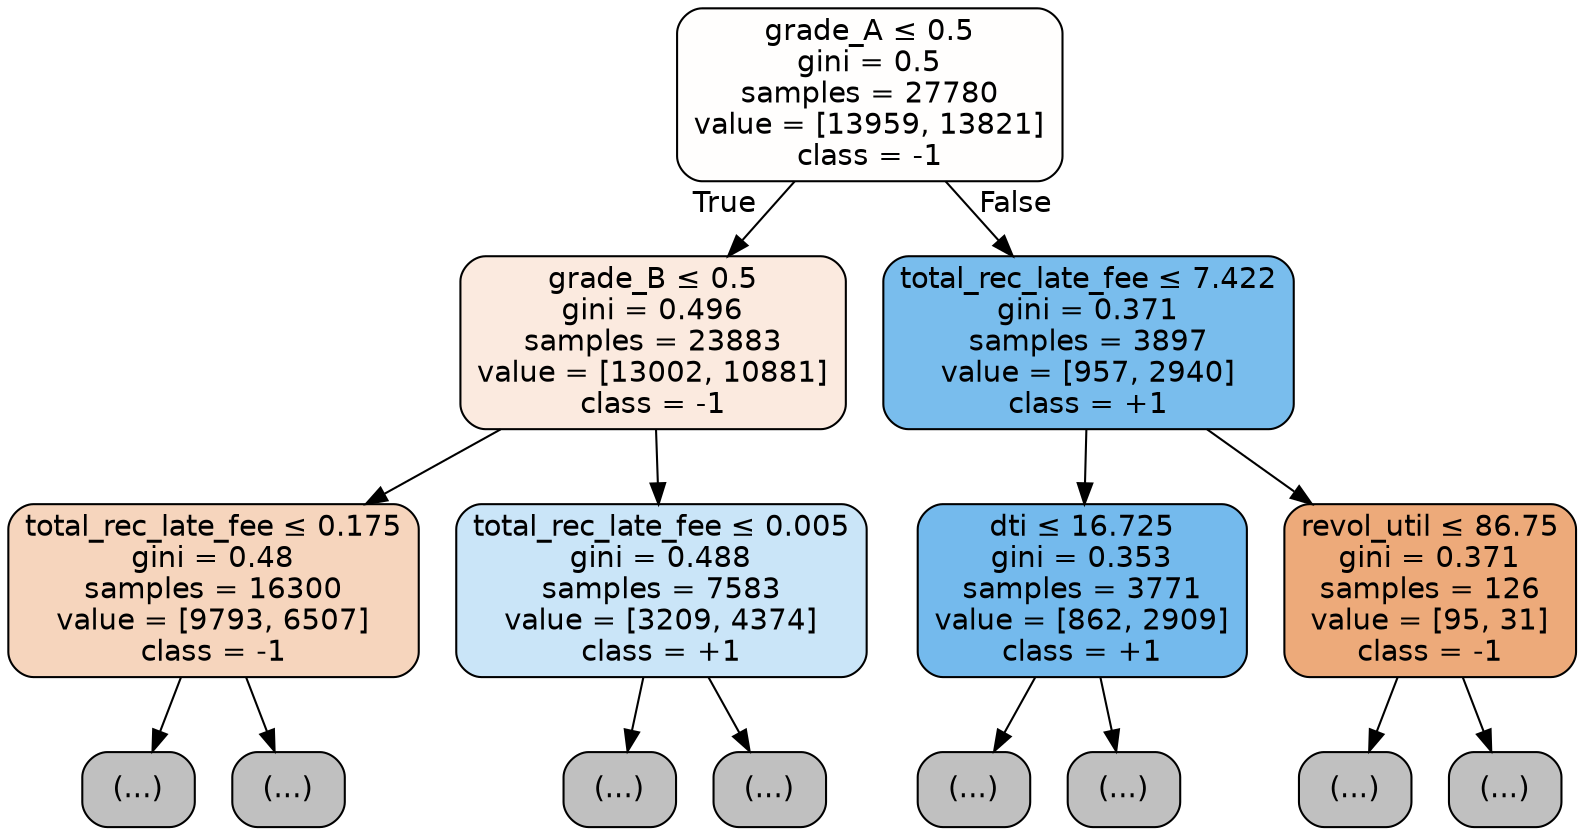 digraph Tree {
node [shape=box, style="filled, rounded", color="black", fontname=helvetica] ;
edge [fontname=helvetica] ;
0 [label=<grade_A &le; 0.5<br/>gini = 0.5<br/>samples = 27780<br/>value = [13959, 13821]<br/>class = -1>, fillcolor="#fffefd"] ;
1 [label=<grade_B &le; 0.5<br/>gini = 0.496<br/>samples = 23883<br/>value = [13002, 10881]<br/>class = -1>, fillcolor="#fbeadf"] ;
0 -> 1 [labeldistance=2.5, labelangle=45, headlabel="True"] ;
2 [label=<total_rec_late_fee &le; 0.175<br/>gini = 0.48<br/>samples = 16300<br/>value = [9793, 6507]<br/>class = -1>, fillcolor="#f6d5bd"] ;
1 -> 2 ;
3 [label="(...)", fillcolor="#C0C0C0"] ;
2 -> 3 ;
18 [label="(...)", fillcolor="#C0C0C0"] ;
2 -> 18 ;
31 [label=<total_rec_late_fee &le; 0.005<br/>gini = 0.488<br/>samples = 7583<br/>value = [3209, 4374]<br/>class = +1>, fillcolor="#cae5f8"] ;
1 -> 31 ;
32 [label="(...)", fillcolor="#C0C0C0"] ;
31 -> 32 ;
47 [label="(...)", fillcolor="#C0C0C0"] ;
31 -> 47 ;
58 [label=<total_rec_late_fee &le; 7.422<br/>gini = 0.371<br/>samples = 3897<br/>value = [957, 2940]<br/>class = +1>, fillcolor="#79bded"] ;
0 -> 58 [labeldistance=2.5, labelangle=-45, headlabel="False"] ;
59 [label=<dti &le; 16.725<br/>gini = 0.353<br/>samples = 3771<br/>value = [862, 2909]<br/>class = +1>, fillcolor="#74baed"] ;
58 -> 59 ;
60 [label="(...)", fillcolor="#C0C0C0"] ;
59 -> 60 ;
75 [label="(...)", fillcolor="#C0C0C0"] ;
59 -> 75 ;
88 [label=<revol_util &le; 86.75<br/>gini = 0.371<br/>samples = 126<br/>value = [95, 31]<br/>class = -1>, fillcolor="#edaa7a"] ;
58 -> 88 ;
89 [label="(...)", fillcolor="#C0C0C0"] ;
88 -> 89 ;
98 [label="(...)", fillcolor="#C0C0C0"] ;
88 -> 98 ;
}